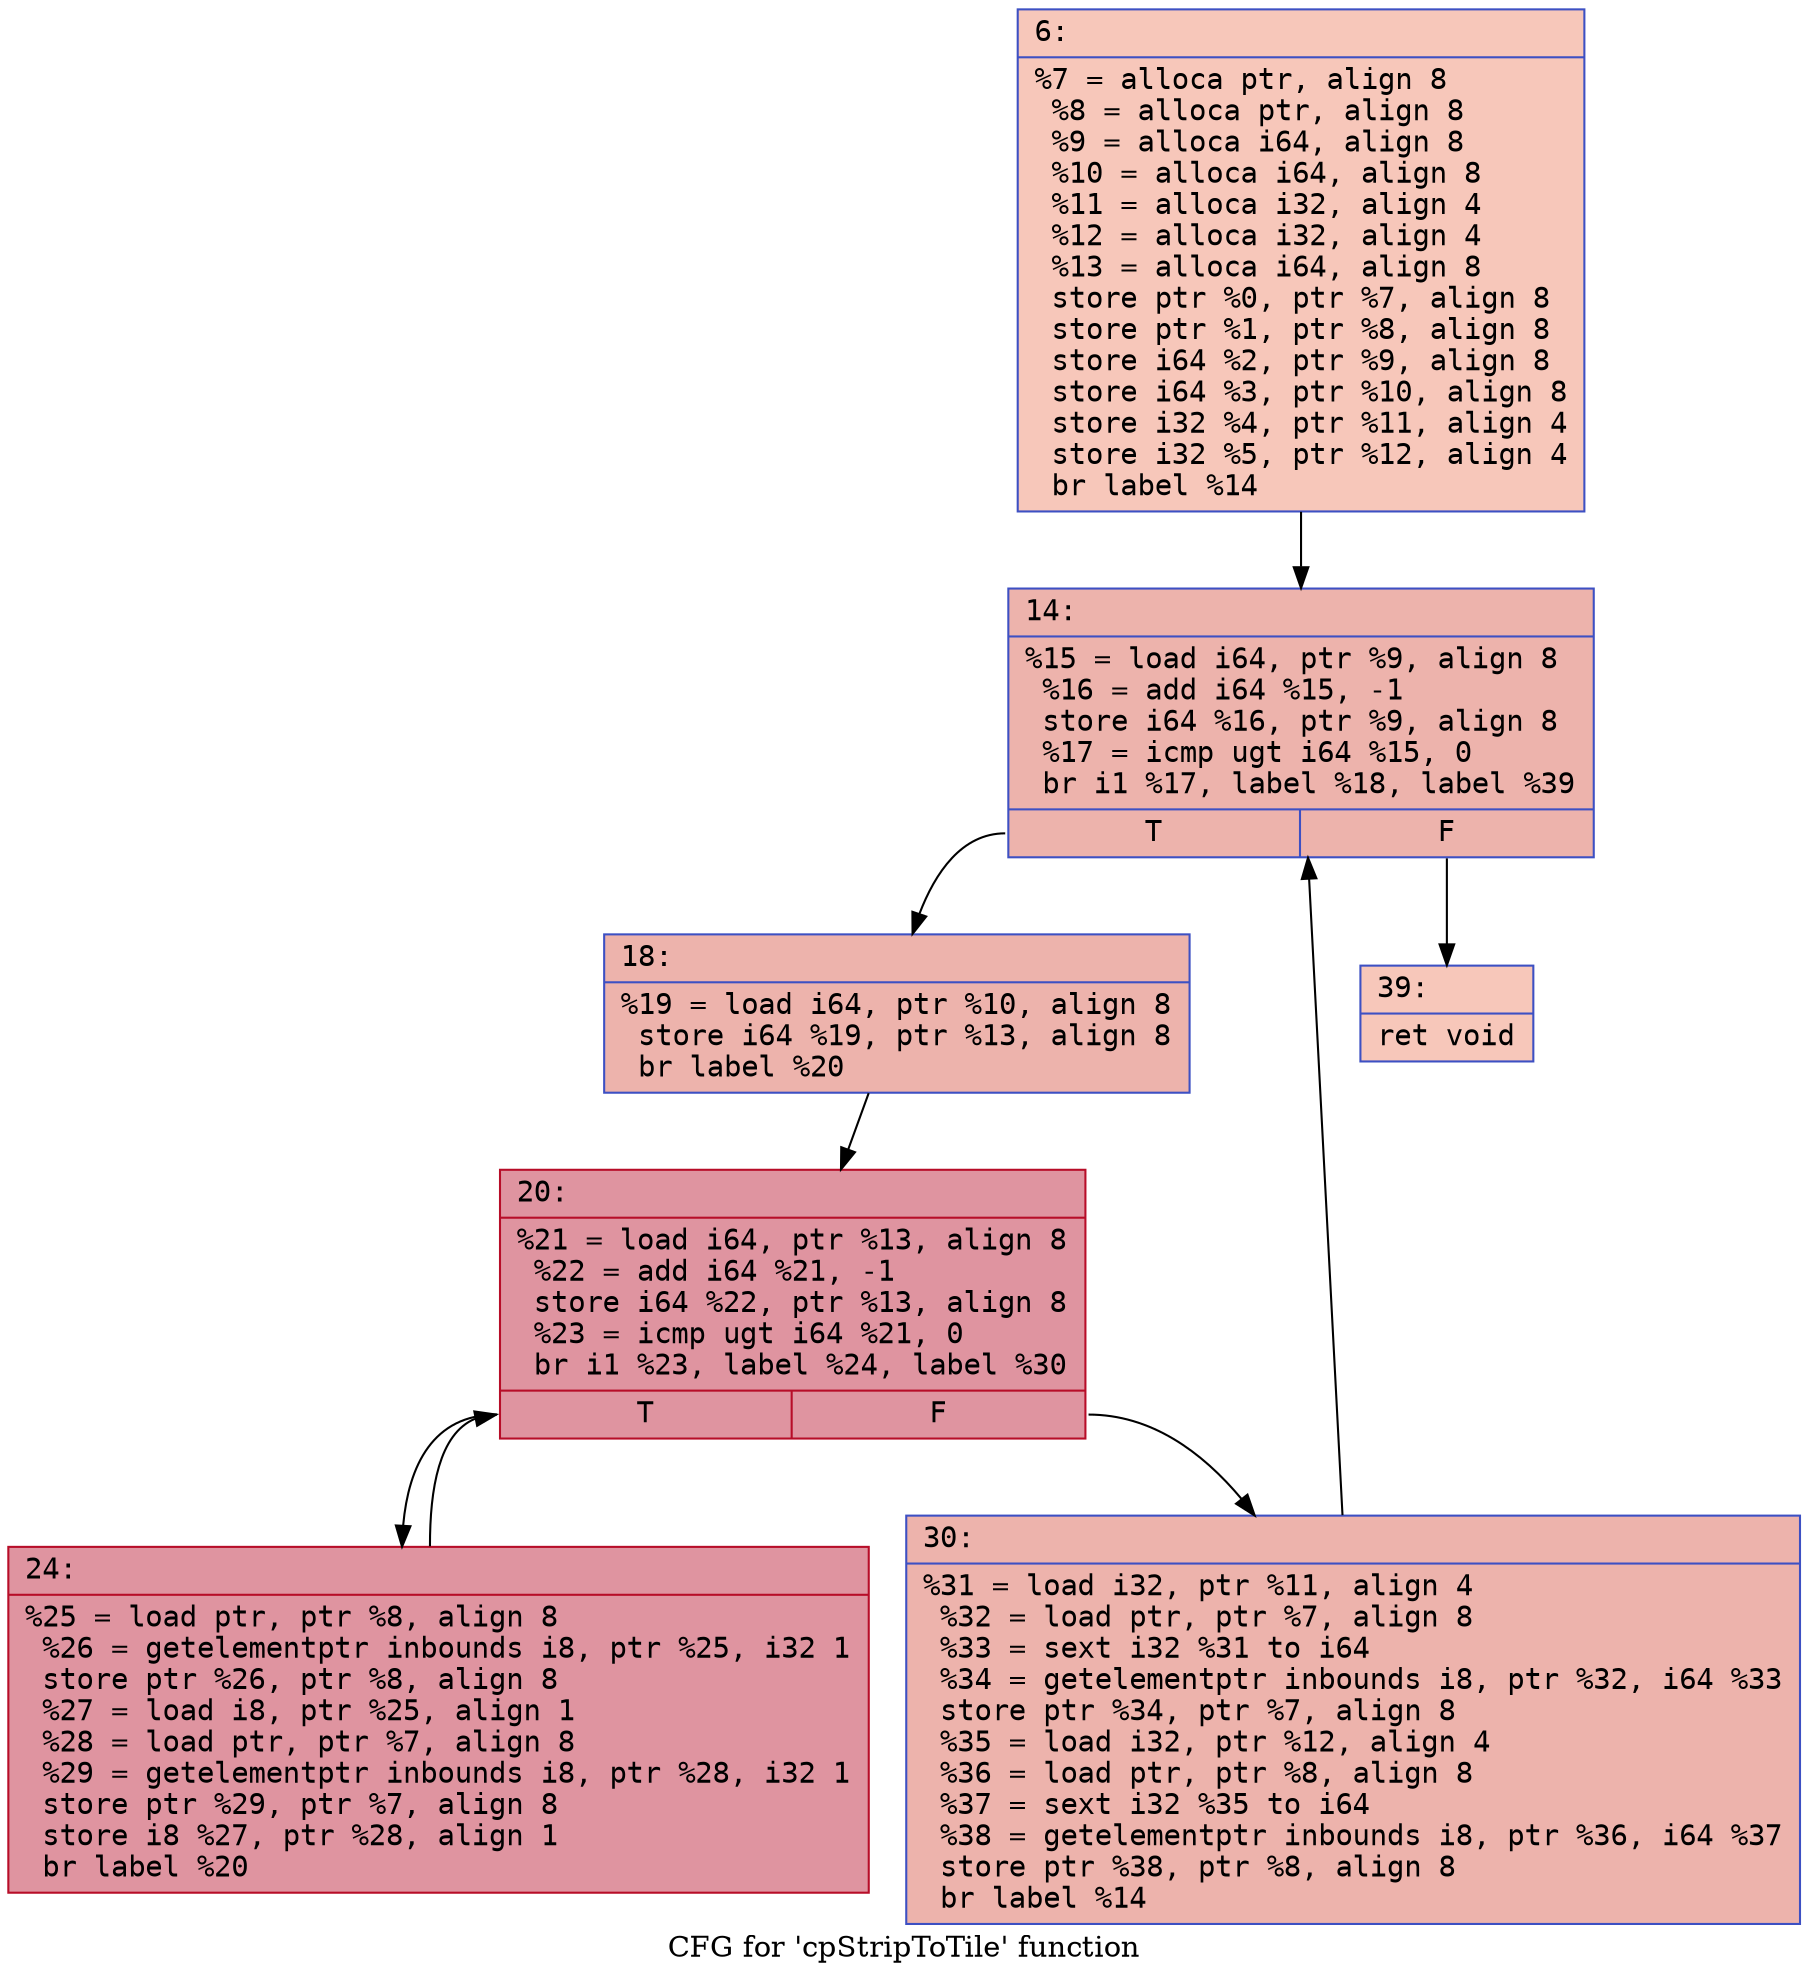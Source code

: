 digraph "CFG for 'cpStripToTile' function" {
	label="CFG for 'cpStripToTile' function";

	Node0x600001c4ad50 [shape=record,color="#3d50c3ff", style=filled, fillcolor="#ec7f6370" fontname="Courier",label="{6:\l|  %7 = alloca ptr, align 8\l  %8 = alloca ptr, align 8\l  %9 = alloca i64, align 8\l  %10 = alloca i64, align 8\l  %11 = alloca i32, align 4\l  %12 = alloca i32, align 4\l  %13 = alloca i64, align 8\l  store ptr %0, ptr %7, align 8\l  store ptr %1, ptr %8, align 8\l  store i64 %2, ptr %9, align 8\l  store i64 %3, ptr %10, align 8\l  store i32 %4, ptr %11, align 4\l  store i32 %5, ptr %12, align 4\l  br label %14\l}"];
	Node0x600001c4ad50 -> Node0x600001c4ada0[tooltip="6 -> 14\nProbability 100.00%" ];
	Node0x600001c4ada0 [shape=record,color="#3d50c3ff", style=filled, fillcolor="#d6524470" fontname="Courier",label="{14:\l|  %15 = load i64, ptr %9, align 8\l  %16 = add i64 %15, -1\l  store i64 %16, ptr %9, align 8\l  %17 = icmp ugt i64 %15, 0\l  br i1 %17, label %18, label %39\l|{<s0>T|<s1>F}}"];
	Node0x600001c4ada0:s0 -> Node0x600001c4adf0[tooltip="14 -> 18\nProbability 96.88%" ];
	Node0x600001c4ada0:s1 -> Node0x600001c4af30[tooltip="14 -> 39\nProbability 3.12%" ];
	Node0x600001c4adf0 [shape=record,color="#3d50c3ff", style=filled, fillcolor="#d6524470" fontname="Courier",label="{18:\l|  %19 = load i64, ptr %10, align 8\l  store i64 %19, ptr %13, align 8\l  br label %20\l}"];
	Node0x600001c4adf0 -> Node0x600001c4ae40[tooltip="18 -> 20\nProbability 100.00%" ];
	Node0x600001c4ae40 [shape=record,color="#b70d28ff", style=filled, fillcolor="#b70d2870" fontname="Courier",label="{20:\l|  %21 = load i64, ptr %13, align 8\l  %22 = add i64 %21, -1\l  store i64 %22, ptr %13, align 8\l  %23 = icmp ugt i64 %21, 0\l  br i1 %23, label %24, label %30\l|{<s0>T|<s1>F}}"];
	Node0x600001c4ae40:s0 -> Node0x600001c4ae90[tooltip="20 -> 24\nProbability 96.88%" ];
	Node0x600001c4ae40:s1 -> Node0x600001c4aee0[tooltip="20 -> 30\nProbability 3.12%" ];
	Node0x600001c4ae90 [shape=record,color="#b70d28ff", style=filled, fillcolor="#b70d2870" fontname="Courier",label="{24:\l|  %25 = load ptr, ptr %8, align 8\l  %26 = getelementptr inbounds i8, ptr %25, i32 1\l  store ptr %26, ptr %8, align 8\l  %27 = load i8, ptr %25, align 1\l  %28 = load ptr, ptr %7, align 8\l  %29 = getelementptr inbounds i8, ptr %28, i32 1\l  store ptr %29, ptr %7, align 8\l  store i8 %27, ptr %28, align 1\l  br label %20\l}"];
	Node0x600001c4ae90 -> Node0x600001c4ae40[tooltip="24 -> 20\nProbability 100.00%" ];
	Node0x600001c4aee0 [shape=record,color="#3d50c3ff", style=filled, fillcolor="#d6524470" fontname="Courier",label="{30:\l|  %31 = load i32, ptr %11, align 4\l  %32 = load ptr, ptr %7, align 8\l  %33 = sext i32 %31 to i64\l  %34 = getelementptr inbounds i8, ptr %32, i64 %33\l  store ptr %34, ptr %7, align 8\l  %35 = load i32, ptr %12, align 4\l  %36 = load ptr, ptr %8, align 8\l  %37 = sext i32 %35 to i64\l  %38 = getelementptr inbounds i8, ptr %36, i64 %37\l  store ptr %38, ptr %8, align 8\l  br label %14\l}"];
	Node0x600001c4aee0 -> Node0x600001c4ada0[tooltip="30 -> 14\nProbability 100.00%" ];
	Node0x600001c4af30 [shape=record,color="#3d50c3ff", style=filled, fillcolor="#ec7f6370" fontname="Courier",label="{39:\l|  ret void\l}"];
}
